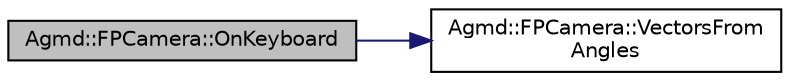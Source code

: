 digraph "Agmd::FPCamera::OnKeyboard"
{
  edge [fontname="Helvetica",fontsize="10",labelfontname="Helvetica",labelfontsize="10"];
  node [fontname="Helvetica",fontsize="10",shape=record];
  rankdir="LR";
  Node1 [label="Agmd::FPCamera::OnKeyboard",height=0.2,width=0.4,color="black", fillcolor="grey75", style="filled" fontcolor="black"];
  Node1 -> Node2 [color="midnightblue",fontsize="10",style="solid",fontname="Helvetica"];
  Node2 [label="Agmd::FPCamera::VectorsFrom\lAngles",height=0.2,width=0.4,color="black", fillcolor="white", style="filled",URL="$class_agmd_1_1_f_p_camera.html#aaad6591375087cb5e31c8a45112e6b67"];
}
